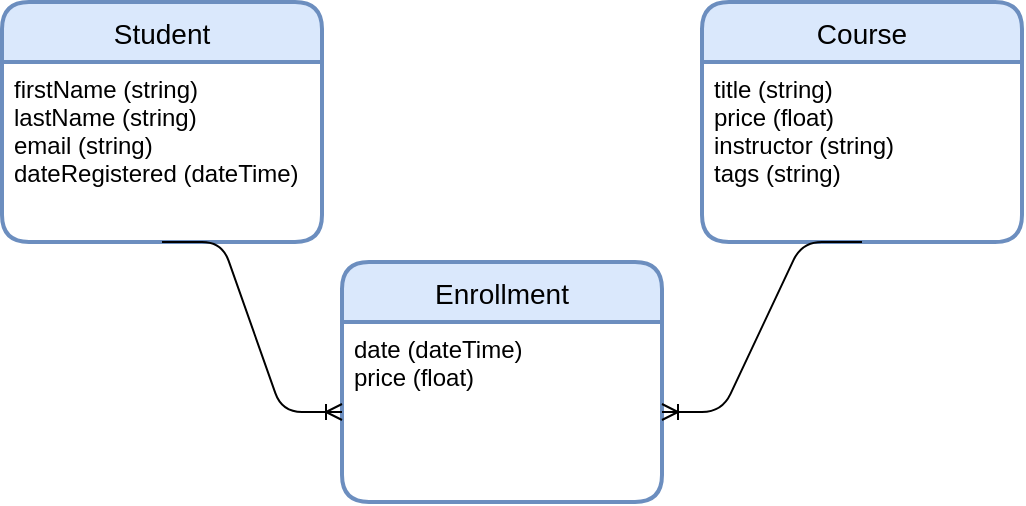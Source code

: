 <mxfile version="14.8.6" type="github">
  <diagram id="YbN8A0Vt9qWBoKgxJUZ-" name="Page-1">
    <mxGraphModel dx="1438" dy="784" grid="1" gridSize="10" guides="1" tooltips="1" connect="1" arrows="1" fold="1" page="1" pageScale="1" pageWidth="850" pageHeight="1100" math="0" shadow="0">
      <root>
        <mxCell id="0" />
        <mxCell id="1" parent="0" />
        <mxCell id="8_-CTq67BSFYPRpaMqpa-1" value="Student" style="swimlane;childLayout=stackLayout;horizontal=1;startSize=30;horizontalStack=0;rounded=1;fontSize=14;fontStyle=0;strokeWidth=2;resizeParent=0;resizeLast=1;shadow=0;dashed=0;align=center;fillColor=#dae8fc;strokeColor=#6c8ebf;" vertex="1" parent="1">
          <mxGeometry x="-190" y="400" width="160" height="120" as="geometry" />
        </mxCell>
        <mxCell id="8_-CTq67BSFYPRpaMqpa-2" value="firstName (string)&#xa;lastName (string)&#xa;email (string)&#xa;dateRegistered (dateTime)" style="align=left;strokeColor=none;fillColor=none;spacingLeft=4;fontSize=12;verticalAlign=top;resizable=0;rotatable=0;part=1;" vertex="1" parent="8_-CTq67BSFYPRpaMqpa-1">
          <mxGeometry y="30" width="160" height="90" as="geometry" />
        </mxCell>
        <mxCell id="8_-CTq67BSFYPRpaMqpa-3" value="Course" style="swimlane;childLayout=stackLayout;horizontal=1;startSize=30;horizontalStack=0;rounded=1;fontSize=14;fontStyle=0;strokeWidth=2;resizeParent=0;resizeLast=1;shadow=0;dashed=0;align=center;fillColor=#dae8fc;strokeColor=#6c8ebf;" vertex="1" parent="1">
          <mxGeometry x="160" y="400" width="160" height="120" as="geometry" />
        </mxCell>
        <mxCell id="8_-CTq67BSFYPRpaMqpa-4" value="title (string)&#xa;price (float)&#xa;instructor (string)&#xa;tags (string)" style="align=left;strokeColor=none;fillColor=none;spacingLeft=4;fontSize=12;verticalAlign=top;resizable=0;rotatable=0;part=1;" vertex="1" parent="8_-CTq67BSFYPRpaMqpa-3">
          <mxGeometry y="30" width="160" height="90" as="geometry" />
        </mxCell>
        <mxCell id="8_-CTq67BSFYPRpaMqpa-7" value="Enrollment" style="swimlane;childLayout=stackLayout;horizontal=1;startSize=30;horizontalStack=0;rounded=1;fontSize=14;fontStyle=0;strokeWidth=2;resizeParent=0;resizeLast=1;shadow=0;dashed=0;align=center;fillColor=#dae8fc;strokeColor=#6c8ebf;" vertex="1" parent="1">
          <mxGeometry x="-20" y="530" width="160" height="120" as="geometry" />
        </mxCell>
        <mxCell id="8_-CTq67BSFYPRpaMqpa-8" value="date (dateTime)&#xa;price (float)" style="align=left;strokeColor=none;fillColor=none;spacingLeft=4;fontSize=12;verticalAlign=top;resizable=0;rotatable=0;part=1;" vertex="1" parent="8_-CTq67BSFYPRpaMqpa-7">
          <mxGeometry y="30" width="160" height="90" as="geometry" />
        </mxCell>
        <mxCell id="8_-CTq67BSFYPRpaMqpa-9" value="" style="edgeStyle=entityRelationEdgeStyle;fontSize=12;html=1;endArrow=ERoneToMany;exitX=0.5;exitY=1;exitDx=0;exitDy=0;entryX=0;entryY=0.5;entryDx=0;entryDy=0;" edge="1" parent="1" source="8_-CTq67BSFYPRpaMqpa-2" target="8_-CTq67BSFYPRpaMqpa-8">
          <mxGeometry width="100" height="100" relative="1" as="geometry">
            <mxPoint x="30" y="540" as="sourcePoint" />
            <mxPoint x="130" y="440" as="targetPoint" />
          </mxGeometry>
        </mxCell>
        <mxCell id="8_-CTq67BSFYPRpaMqpa-10" value="" style="edgeStyle=entityRelationEdgeStyle;fontSize=12;html=1;endArrow=ERoneToMany;entryX=1;entryY=0.5;entryDx=0;entryDy=0;exitX=0.5;exitY=1;exitDx=0;exitDy=0;" edge="1" parent="1" source="8_-CTq67BSFYPRpaMqpa-4" target="8_-CTq67BSFYPRpaMqpa-8">
          <mxGeometry width="100" height="100" relative="1" as="geometry">
            <mxPoint x="190" y="480" as="sourcePoint" />
            <mxPoint x="130" y="440" as="targetPoint" />
          </mxGeometry>
        </mxCell>
      </root>
    </mxGraphModel>
  </diagram>
</mxfile>
